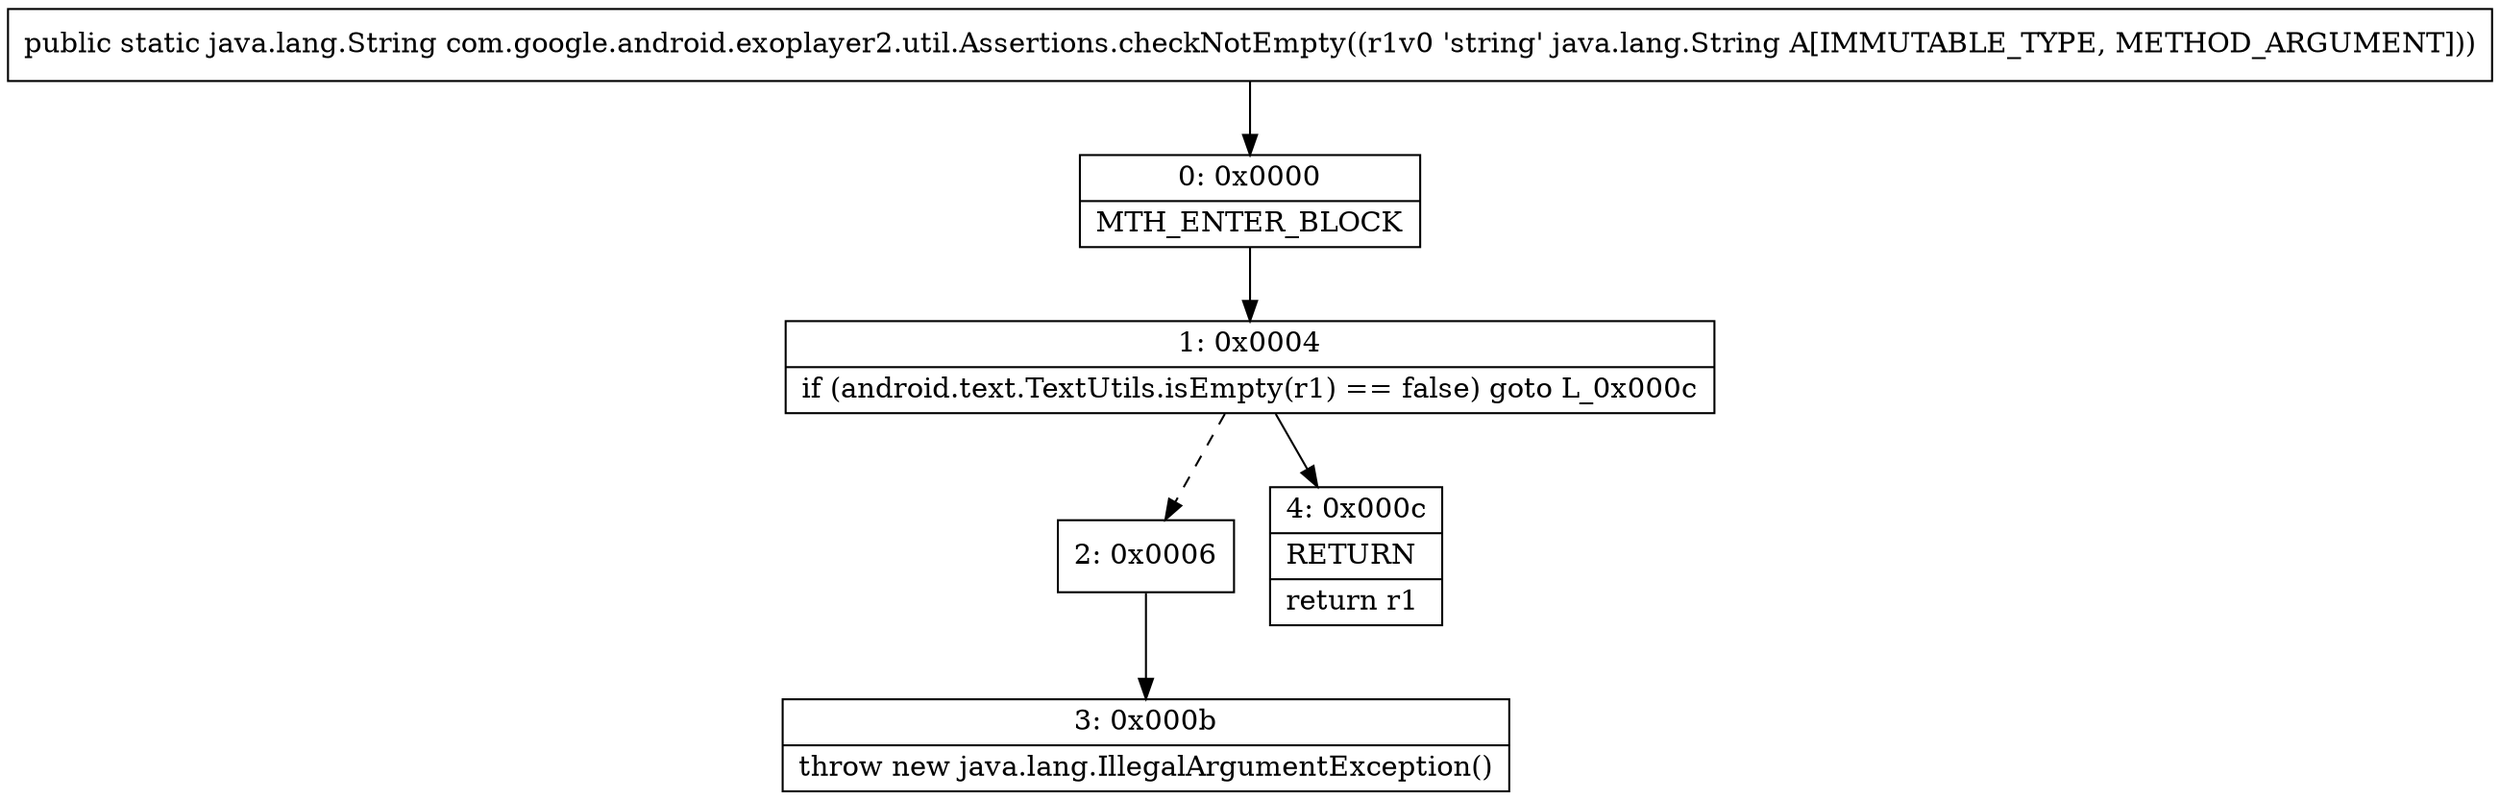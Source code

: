 digraph "CFG forcom.google.android.exoplayer2.util.Assertions.checkNotEmpty(Ljava\/lang\/String;)Ljava\/lang\/String;" {
Node_0 [shape=record,label="{0\:\ 0x0000|MTH_ENTER_BLOCK\l}"];
Node_1 [shape=record,label="{1\:\ 0x0004|if (android.text.TextUtils.isEmpty(r1) == false) goto L_0x000c\l}"];
Node_2 [shape=record,label="{2\:\ 0x0006}"];
Node_3 [shape=record,label="{3\:\ 0x000b|throw new java.lang.IllegalArgumentException()\l}"];
Node_4 [shape=record,label="{4\:\ 0x000c|RETURN\l|return r1\l}"];
MethodNode[shape=record,label="{public static java.lang.String com.google.android.exoplayer2.util.Assertions.checkNotEmpty((r1v0 'string' java.lang.String A[IMMUTABLE_TYPE, METHOD_ARGUMENT])) }"];
MethodNode -> Node_0;
Node_0 -> Node_1;
Node_1 -> Node_2[style=dashed];
Node_1 -> Node_4;
Node_2 -> Node_3;
}

